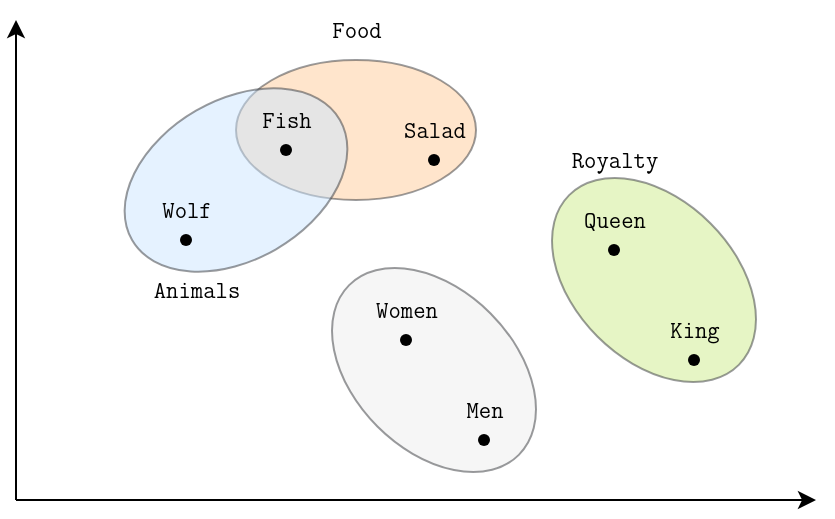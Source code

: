 <mxfile version="22.1.11" type="device">
  <diagram name="Page-1" id="hiz4Y06OuG6MYTsI2WU8">
    <mxGraphModel dx="567" dy="328" grid="1" gridSize="10" guides="1" tooltips="1" connect="1" arrows="1" fold="1" page="1" pageScale="1" pageWidth="827" pageHeight="1169" math="0" shadow="0">
      <root>
        <mxCell id="0" />
        <mxCell id="1" parent="0" />
        <mxCell id="W5KeWdC_1U4IYsJMBFad-20" value="" style="ellipse;whiteSpace=wrap;html=1;rotation=45;fillColor=#eeeeee;fontFamily=LM Mono 12;strokeColor=#36393d;opacity=50;" parent="1" vertex="1">
          <mxGeometry x="309" y="375" width="120" height="80" as="geometry" />
        </mxCell>
        <mxCell id="W5KeWdC_1U4IYsJMBFad-18" value="" style="ellipse;whiteSpace=wrap;html=1;fillColor=#ffcc99;rotation=0;fontFamily=LM Mono 12;strokeColor=#36393d;opacity=50;" parent="1" vertex="1">
          <mxGeometry x="270" y="260" width="120" height="70" as="geometry" />
        </mxCell>
        <mxCell id="W5KeWdC_1U4IYsJMBFad-17" value="" style="ellipse;whiteSpace=wrap;html=1;fillColor=#cce5ff;rotation=-30;fontFamily=LM Mono 12;strokeColor=#36393d;opacity=50;" parent="1" vertex="1">
          <mxGeometry x="210" y="280" width="120" height="80" as="geometry" />
        </mxCell>
        <mxCell id="W5KeWdC_1U4IYsJMBFad-19" value="" style="ellipse;whiteSpace=wrap;html=1;rotation=45;fillColor=#cdeb8b;fontFamily=LM Mono 12;strokeColor=#36393d;opacity=50;" parent="1" vertex="1">
          <mxGeometry x="419" y="330" width="120" height="80" as="geometry" />
        </mxCell>
        <mxCell id="W5KeWdC_1U4IYsJMBFad-1" value="" style="endArrow=classic;html=1;rounded=0;fontFamily=LM Mono 12;" parent="1" edge="1">
          <mxGeometry width="50" height="50" relative="1" as="geometry">
            <mxPoint x="160" y="480" as="sourcePoint" />
            <mxPoint x="160" y="240" as="targetPoint" />
          </mxGeometry>
        </mxCell>
        <mxCell id="W5KeWdC_1U4IYsJMBFad-2" value="" style="endArrow=classic;html=1;rounded=0;fontFamily=LM Mono 12;" parent="1" edge="1">
          <mxGeometry width="50" height="50" relative="1" as="geometry">
            <mxPoint x="160" y="480" as="sourcePoint" />
            <mxPoint x="560" y="480" as="targetPoint" />
          </mxGeometry>
        </mxCell>
        <mxCell id="W5KeWdC_1U4IYsJMBFad-3" value="" style="shape=waypoint;sketch=0;size=6;pointerEvents=1;points=[];fillColor=none;resizable=0;rotatable=0;perimeter=centerPerimeter;snapToPoint=1;fontFamily=LM Mono 12;" parent="1" vertex="1">
          <mxGeometry x="489" y="400" width="20" height="20" as="geometry" />
        </mxCell>
        <mxCell id="W5KeWdC_1U4IYsJMBFad-4" value="King" style="text;html=1;align=center;verticalAlign=middle;resizable=0;points=[];autosize=1;strokeColor=none;fillColor=none;fontFamily=LM Mono 12;" parent="1" vertex="1">
          <mxGeometry x="474" y="380" width="50" height="30" as="geometry" />
        </mxCell>
        <mxCell id="W5KeWdC_1U4IYsJMBFad-5" value="" style="shape=waypoint;sketch=0;size=6;pointerEvents=1;points=[];fillColor=none;resizable=0;rotatable=0;perimeter=centerPerimeter;snapToPoint=1;fontFamily=LM Mono 12;" parent="1" vertex="1">
          <mxGeometry x="449" y="345" width="20" height="20" as="geometry" />
        </mxCell>
        <mxCell id="W5KeWdC_1U4IYsJMBFad-6" value="Queen" style="text;html=1;align=center;verticalAlign=middle;resizable=0;points=[];autosize=1;strokeColor=none;fillColor=none;fontFamily=LM Mono 12;" parent="1" vertex="1">
          <mxGeometry x="429" y="325" width="60" height="30" as="geometry" />
        </mxCell>
        <mxCell id="W5KeWdC_1U4IYsJMBFad-7" value="" style="shape=waypoint;sketch=0;size=6;pointerEvents=1;points=[];fillColor=none;resizable=0;rotatable=0;perimeter=centerPerimeter;snapToPoint=1;fontFamily=LM Mono 12;" parent="1" vertex="1">
          <mxGeometry x="384" y="440" width="20" height="20" as="geometry" />
        </mxCell>
        <mxCell id="W5KeWdC_1U4IYsJMBFad-8" value="Men" style="text;html=1;align=center;verticalAlign=middle;resizable=0;points=[];autosize=1;strokeColor=none;fillColor=none;fontFamily=LM Mono 12;" parent="1" vertex="1">
          <mxGeometry x="369" y="420" width="50" height="30" as="geometry" />
        </mxCell>
        <mxCell id="W5KeWdC_1U4IYsJMBFad-9" value="" style="shape=waypoint;sketch=0;size=6;pointerEvents=1;points=[];fillColor=none;resizable=0;rotatable=0;perimeter=centerPerimeter;snapToPoint=1;fontFamily=LM Mono 12;" parent="1" vertex="1">
          <mxGeometry x="345" y="390" width="20" height="20" as="geometry" />
        </mxCell>
        <mxCell id="W5KeWdC_1U4IYsJMBFad-10" value="Women" style="text;html=1;align=center;verticalAlign=middle;resizable=0;points=[];autosize=1;strokeColor=none;fillColor=none;fontFamily=LM Mono 12;" parent="1" vertex="1">
          <mxGeometry x="325" y="370" width="60" height="30" as="geometry" />
        </mxCell>
        <mxCell id="W5KeWdC_1U4IYsJMBFad-11" value="" style="shape=waypoint;sketch=0;size=6;pointerEvents=1;points=[];fillColor=none;resizable=0;rotatable=0;perimeter=centerPerimeter;snapToPoint=1;fontFamily=LM Mono 12;" parent="1" vertex="1">
          <mxGeometry x="285" y="295" width="20" height="20" as="geometry" />
        </mxCell>
        <mxCell id="W5KeWdC_1U4IYsJMBFad-12" value="Fish" style="text;html=1;align=center;verticalAlign=middle;resizable=0;points=[];autosize=1;strokeColor=none;fillColor=none;fontFamily=LM Mono 12;" parent="1" vertex="1">
          <mxGeometry x="275" y="275" width="40" height="30" as="geometry" />
        </mxCell>
        <mxCell id="W5KeWdC_1U4IYsJMBFad-13" value="" style="shape=waypoint;sketch=0;size=6;pointerEvents=1;points=[];fillColor=none;resizable=0;rotatable=0;perimeter=centerPerimeter;snapToPoint=1;fontFamily=LM Mono 12;" parent="1" vertex="1">
          <mxGeometry x="359" y="300" width="20" height="20" as="geometry" />
        </mxCell>
        <mxCell id="W5KeWdC_1U4IYsJMBFad-14" value="Salad" style="text;html=1;align=center;verticalAlign=middle;resizable=0;points=[];autosize=1;strokeColor=none;fillColor=none;fontFamily=LM Mono 12;" parent="1" vertex="1">
          <mxGeometry x="344" y="280" width="50" height="30" as="geometry" />
        </mxCell>
        <mxCell id="W5KeWdC_1U4IYsJMBFad-15" value="" style="shape=waypoint;sketch=0;size=6;pointerEvents=1;points=[];fillColor=none;resizable=0;rotatable=0;perimeter=centerPerimeter;snapToPoint=1;fontFamily=LM Mono 12;" parent="1" vertex="1">
          <mxGeometry x="235" y="340" width="20" height="20" as="geometry" />
        </mxCell>
        <mxCell id="W5KeWdC_1U4IYsJMBFad-16" value="Wolf" style="text;html=1;align=center;verticalAlign=middle;resizable=0;points=[];autosize=1;strokeColor=none;fillColor=none;fontFamily=LM Mono 12;" parent="1" vertex="1">
          <mxGeometry x="220" y="320" width="50" height="30" as="geometry" />
        </mxCell>
        <mxCell id="W5KeWdC_1U4IYsJMBFad-21" value="Royalty" style="text;html=1;align=center;verticalAlign=middle;resizable=0;points=[];autosize=1;strokeColor=none;fillColor=none;fontFamily=LM Mono 12;rotation=0;" parent="1" vertex="1">
          <mxGeometry x="429" y="295" width="60" height="30" as="geometry" />
        </mxCell>
        <mxCell id="W5KeWdC_1U4IYsJMBFad-22" value="Food" style="text;html=1;align=center;verticalAlign=middle;resizable=0;points=[];autosize=1;strokeColor=none;fillColor=none;fontFamily=LM Mono 12;" parent="1" vertex="1">
          <mxGeometry x="305" y="230" width="50" height="30" as="geometry" />
        </mxCell>
        <mxCell id="W5KeWdC_1U4IYsJMBFad-23" value="Animals" style="text;html=1;align=center;verticalAlign=middle;resizable=0;points=[];autosize=1;strokeColor=none;fillColor=none;fontFamily=LM Mono 12;rotation=0;" parent="1" vertex="1">
          <mxGeometry x="215" y="360" width="70" height="30" as="geometry" />
        </mxCell>
      </root>
    </mxGraphModel>
  </diagram>
</mxfile>
